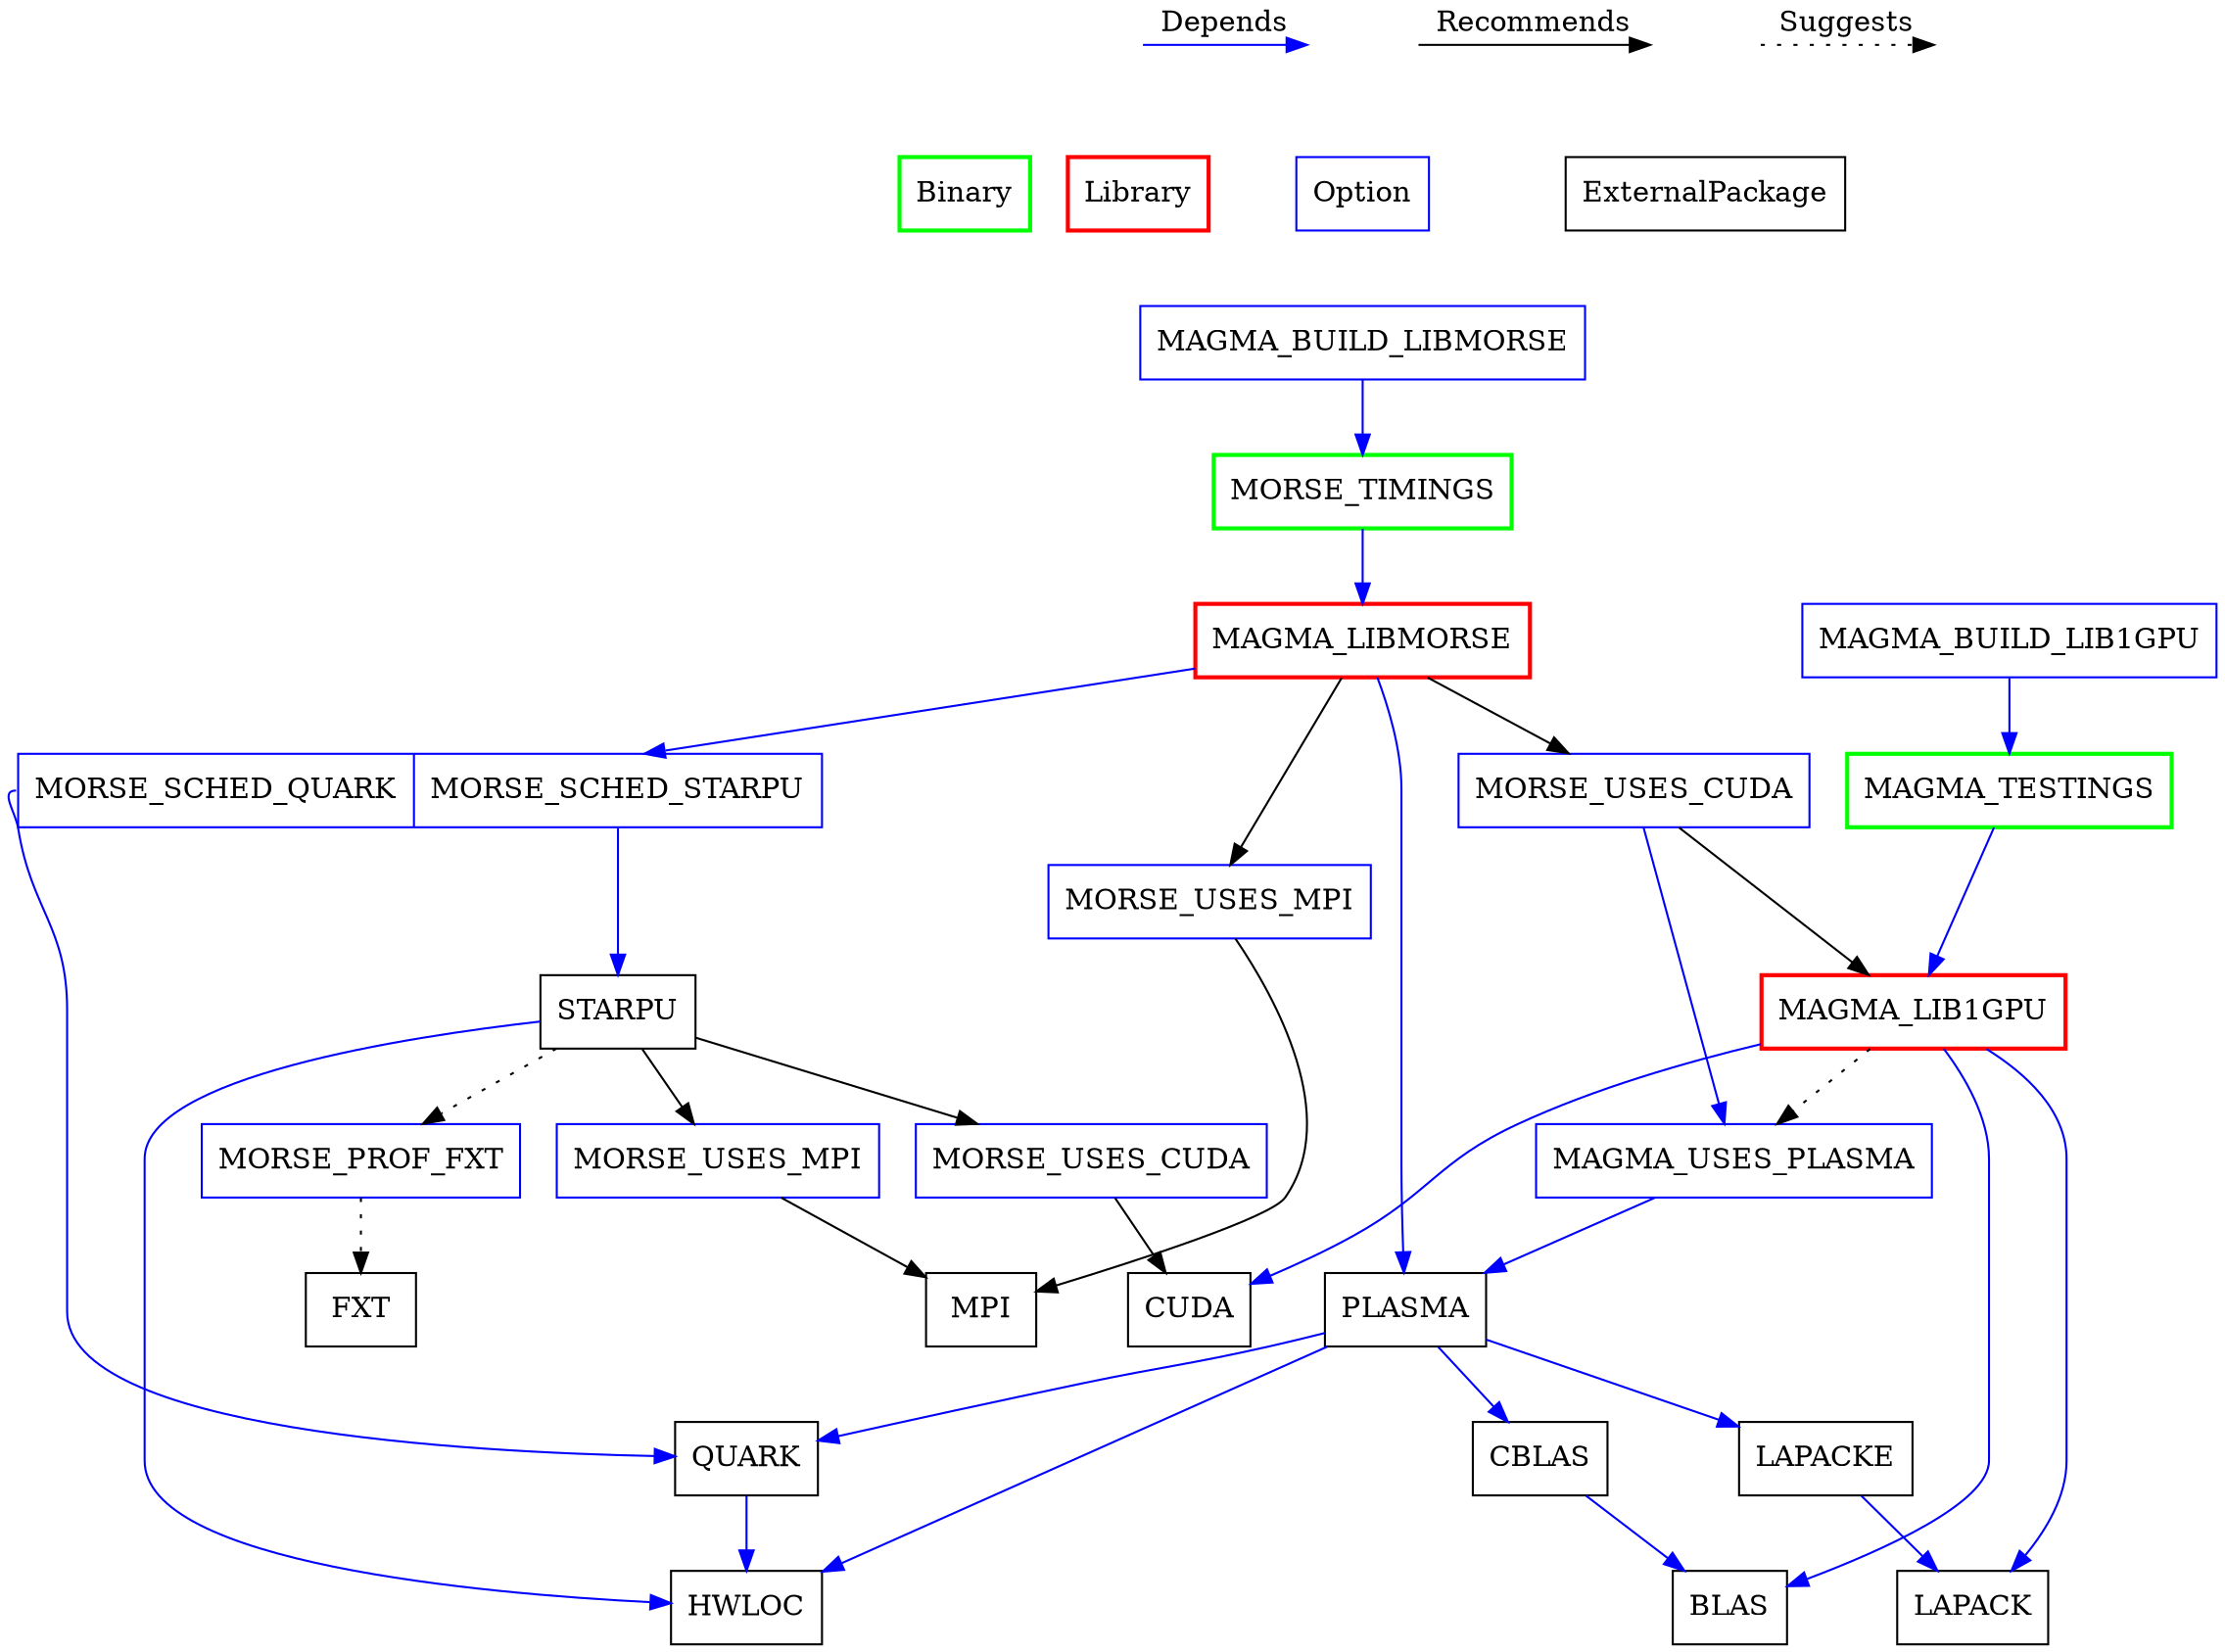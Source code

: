 digraph G{

# Pre-Depends:             purple, bold
# Depends:                 blue
# Recommends:              black
# Suggests:                black, dotted
# Conflicts:               red


node [shape=box];

0 [style="invis"];
1 [style="invis"];
2 [style="invis"];
3 [style="invis"];
0 -> 1 [color="blue", label="Depends"];
1 -> 2 [color=black, label="Recommends"];
2 -> 3 [color=black,style=dotted, label="Suggests"];
{rank=same;0;1;2;3}

0 -> Binary          [style="invis"]
0 -> Library         [style="invis"]
1 -> Option          [style="invis"]
2 -> ExternalPackage [style="invis"]

Binary            [color=green,style=bold]
Library           [color=red,style=bold]
Option            [color=blue]
ExternalPackage   [shape=rectangle]

{rank=same;Library;Option;ExternalPackage}

Option -> MAGMA_BUILD_LIBMORSE  [style="invis"]

MAGMA_TESTINGS [color=green, style=bold]
MORSE_TIMINGS  [color=green, style=bold]

MAGMA_LIBMORSE [color=red,style=bold]
MAGMA_LIB1GPU  [color=red,style=bold]

MAGMA_BUILD_LIBMORSE [color=blue]
MAGMA_BUILD_LIB1GPU  [color=blue]

MAGMA_USES_PLASMA   [color=blue]
#MAGMA_USES_FERMI   [color=blue]
MORSE_USES_CUDA     [color=blue]
MORSE_USES_CUDA2    [color=blue,label="MORSE_USES_CUDA"]
MORSE_USES_MPI      [color=blue]
MORSE_USES_MPI2     [color=blue,label="MORSE_USES_MPI"]
MORSE_PROF_FXT     [color=blue]

alt1 [
	shape = "record"
	label = "<MORSE_SCHED_QUARK> MORSE_SCHED_QUARK | <MORSE_SCHED_STARPU> MORSE_SCHED_STARPU"
        color=blue
]


PLASMA   [shape=rectangle]
STARPU   [shape=rectangle]
QUARK    [shape=rectangle]
HWLOC    [shape=rectangle]
CBLAS    [shape=rectangle]
BLAS     [shape=rectangle]
LAPACKE  [shape=rectangle]
LAPACK   [shape=rectangle]
CUDA     [shape=rectangle]
MPI      [shape=rectangle]
FXT      [shape=rectangle]

PLASMA -> LAPACKE [color=blue]
PLASMA -> CBLAS   [color=blue]
PLASMA -> QUARK   [color=blue]
PLASMA -> HWLOC   [color=blue]

QUARK -> HWLOC    [color=blue]

LAPACKE-> LAPACK  [color=blue]
CBLAS  -> BLAS    [color=blue]

STARPU -> HWLOC   [color=blue]
STARPU -> MORSE_USES_CUDA -> CUDA [color=black]
STARPU -> MORSE_USES_MPI  -> MPI  [color=black]
STARPU -> MORSE_PROF_FXT -> FXT  [color=black, style=dotted]

MAGMA_LIBMORSE -> MORSE_USES_MPI2 -> MPI  [color=black]

MAGMA_LIB1GPU -> BLAS   [color=blue]
MAGMA_LIB1GPU -> LAPACK [color=blue]
MAGMA_LIB1GPU -> CUDA   [color=blue]
MAGMA_LIB1GPU -> MAGMA_USES_PLASMA [color=black, style=dotted]
MAGMA_USES_PLASMA -> PLASMA [color=blue]

MAGMA_BUILD_LIBMORSE -> MORSE_TIMINGS   [color=blue]
MAGMA_BUILD_LIB1GPU  -> MAGMA_TESTINGS  [color=blue]

MAGMA_LIBMORSE -> alt1 [color=blue]
MAGMA_LIBMORSE -> MORSE_USES_CUDA2 -> MAGMA_LIB1GPU [color=black]
MORSE_USES_CUDA2 -> MAGMA_USES_PLASMA [color=blue]
MAGMA_LIBMORSE -> PLASMA [color=blue]

alt1:MORSE_SCHED_STARPU -> STARPU [color=blue]
alt1:MORSE_SCHED_QUARK  -> QUARK  [color=blue]

MAGMA_TESTINGS -> MAGMA_LIB1GPU  [color=blue]
MORSE_TIMINGS  -> MAGMA_LIBMORSE [color=blue]


#{rank=same; PLASMA STARPU QUARK}
#{rank=same; CBLAS LAPACKE}
#{rank=same; BLAS LAPACK}
#{rank=same; CUDA HWLOC}
}
